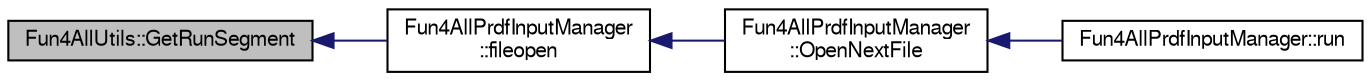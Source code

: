 digraph "Fun4AllUtils::GetRunSegment"
{
  bgcolor="transparent";
  edge [fontname="FreeSans",fontsize="10",labelfontname="FreeSans",labelfontsize="10"];
  node [fontname="FreeSans",fontsize="10",shape=record];
  rankdir="LR";
  Node1 [label="Fun4AllUtils::GetRunSegment",height=0.2,width=0.4,color="black", fillcolor="grey75", style="filled" fontcolor="black"];
  Node1 -> Node2 [dir="back",color="midnightblue",fontsize="10",style="solid",fontname="FreeSans"];
  Node2 [label="Fun4AllPrdfInputManager\l::fileopen",height=0.2,width=0.4,color="black",URL="$da/dd8/classFun4AllPrdfInputManager.html#af7c7687826ed9f7495f0837fbc7f3f1e"];
  Node2 -> Node3 [dir="back",color="midnightblue",fontsize="10",style="solid",fontname="FreeSans"];
  Node3 [label="Fun4AllPrdfInputManager\l::OpenNextFile",height=0.2,width=0.4,color="black",URL="$da/dd8/classFun4AllPrdfInputManager.html#ad41dec5d04fecb25543013a8971a503c"];
  Node3 -> Node4 [dir="back",color="midnightblue",fontsize="10",style="solid",fontname="FreeSans"];
  Node4 [label="Fun4AllPrdfInputManager::run",height=0.2,width=0.4,color="black",URL="$da/dd8/classFun4AllPrdfInputManager.html#ac3f313ef5571ce32cd40799791e2ea56"];
}
